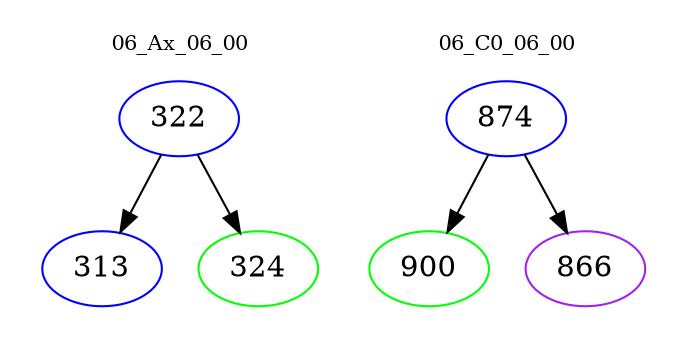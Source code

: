 digraph{
subgraph cluster_0 {
color = white
label = "06_Ax_06_00";
fontsize=10;
T0_322 [label="322", color="blue"]
T0_322 -> T0_313 [color="black"]
T0_313 [label="313", color="blue"]
T0_322 -> T0_324 [color="black"]
T0_324 [label="324", color="green"]
}
subgraph cluster_1 {
color = white
label = "06_C0_06_00";
fontsize=10;
T1_874 [label="874", color="blue"]
T1_874 -> T1_900 [color="black"]
T1_900 [label="900", color="green"]
T1_874 -> T1_866 [color="black"]
T1_866 [label="866", color="purple"]
}
}
